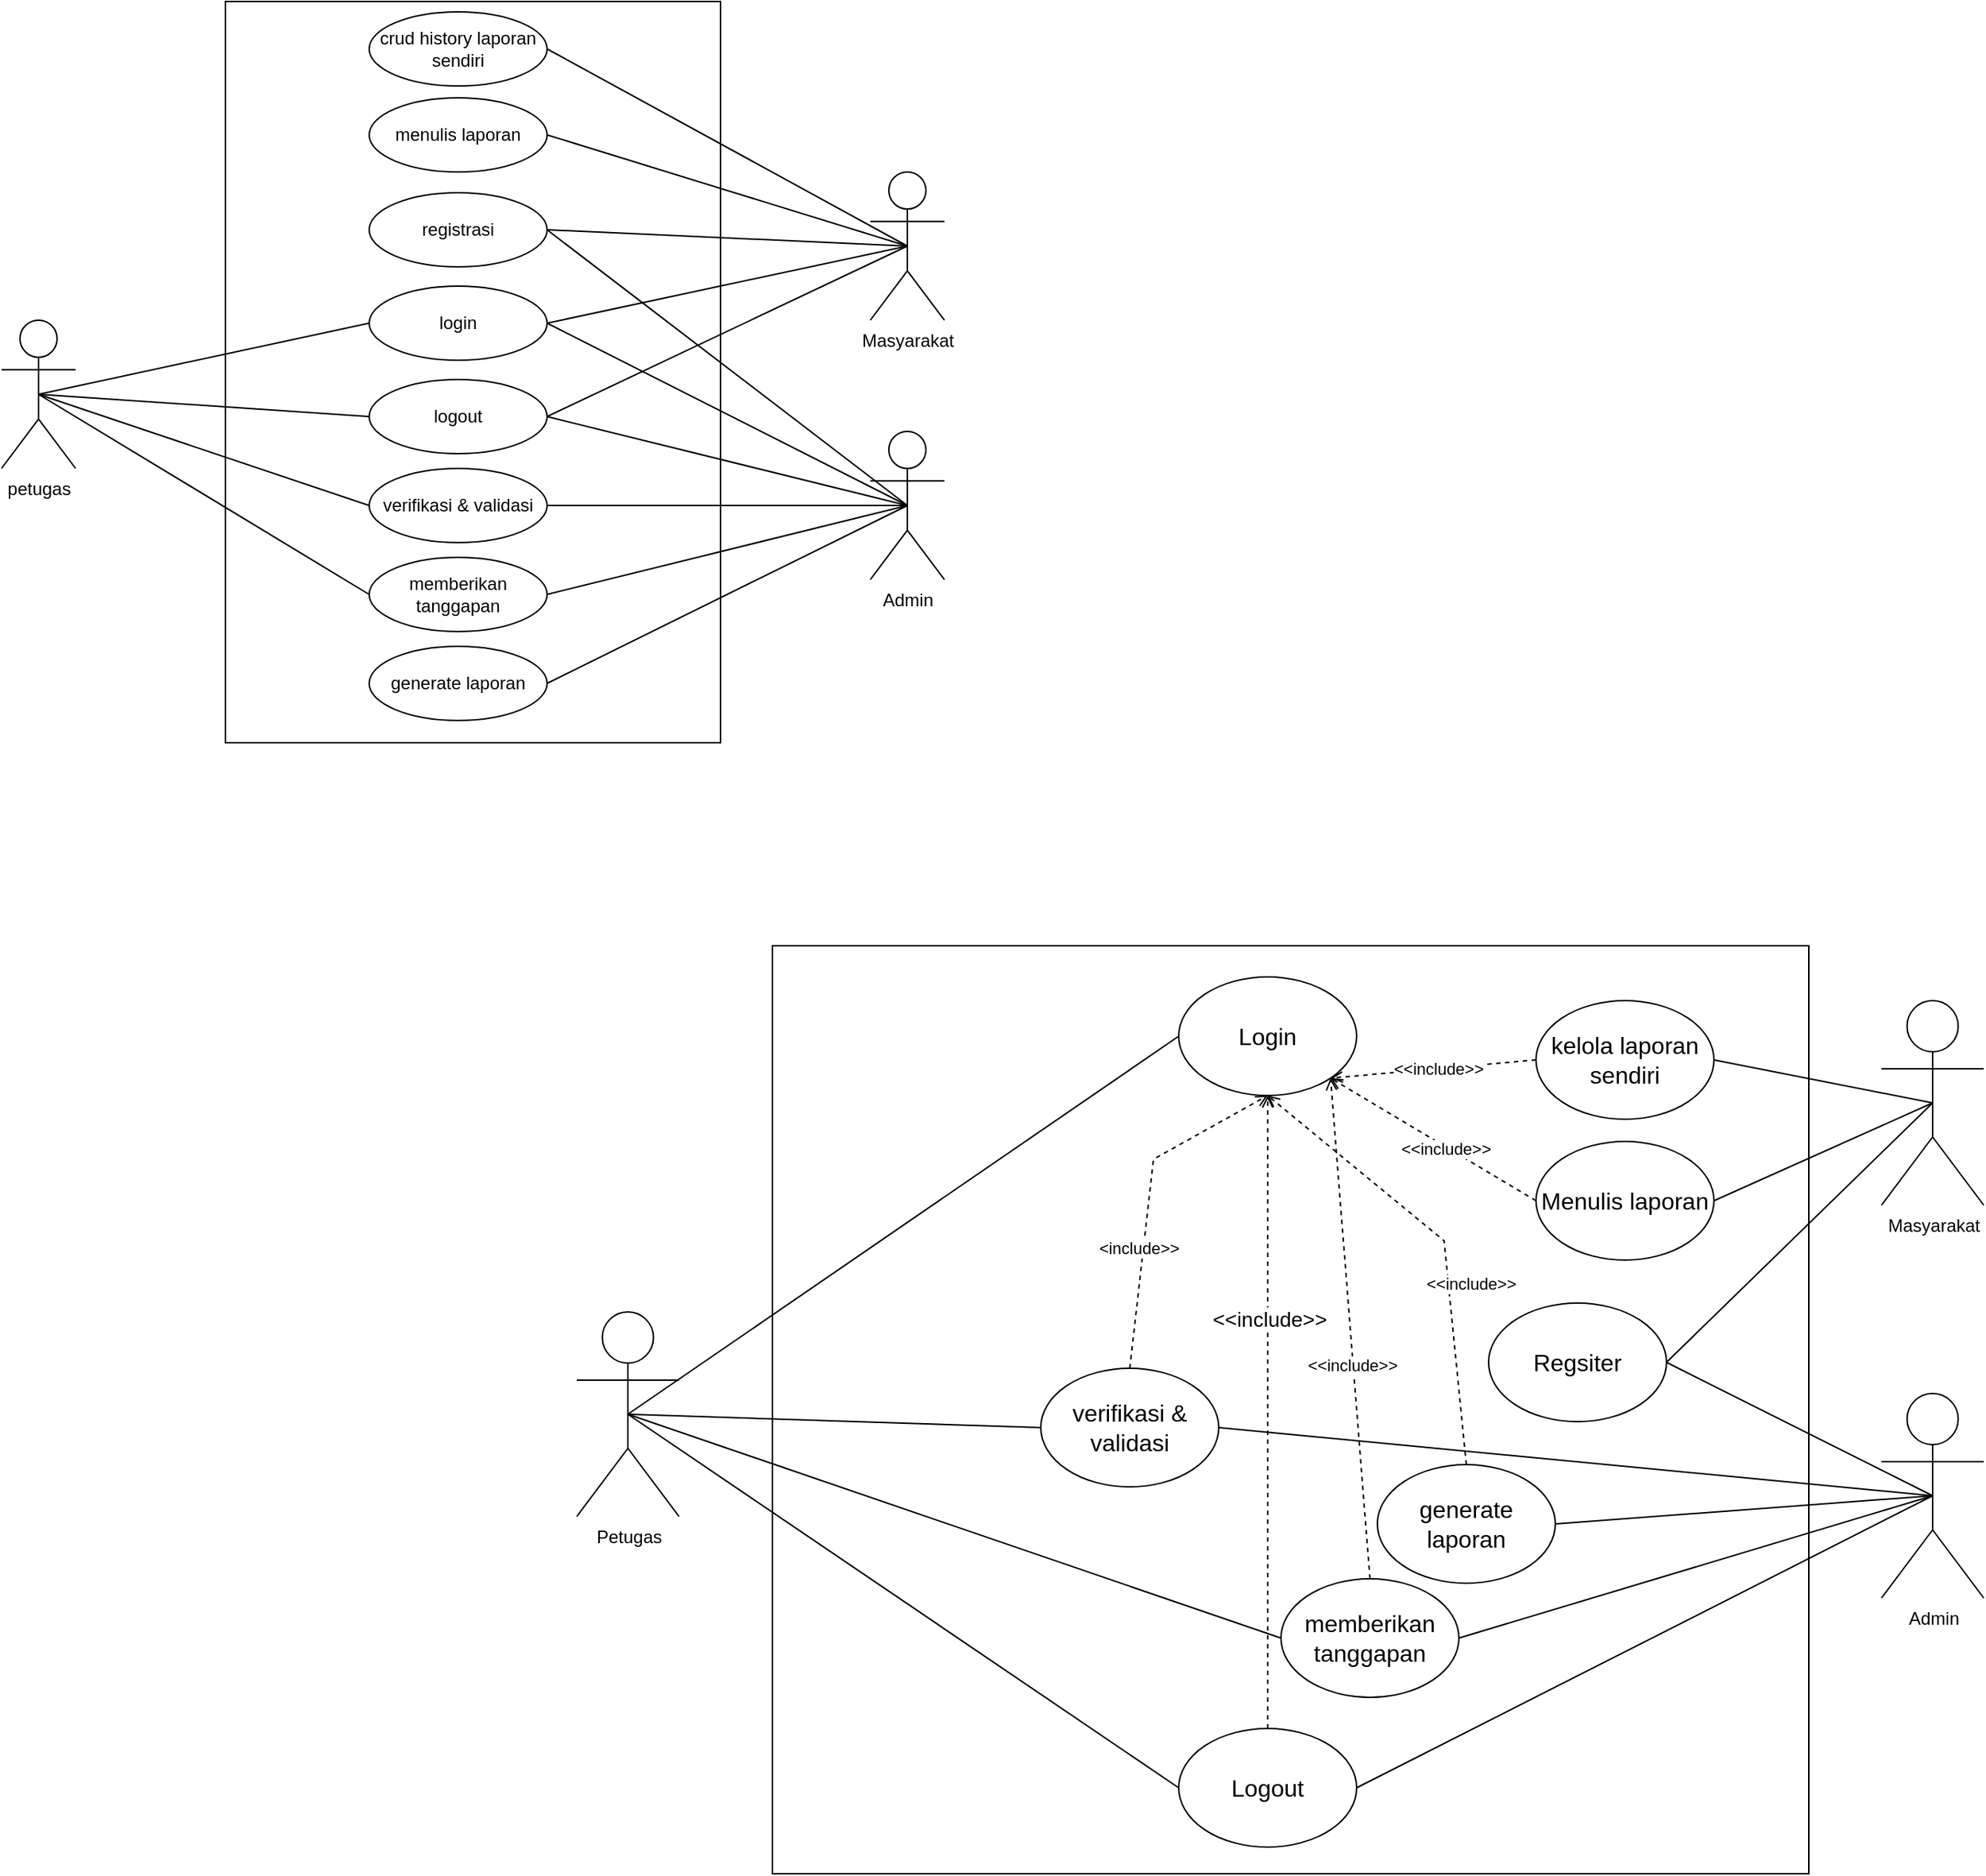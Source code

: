 <mxfile version="26.2.14">
  <diagram name="Page-1" id="GyjrU9ZlSgfI-yeVk8re">
    <mxGraphModel dx="1428" dy="878" grid="0" gridSize="10" guides="1" tooltips="1" connect="1" arrows="1" fold="1" page="1" pageScale="1" pageWidth="3300" pageHeight="2339" math="0" shadow="0">
      <root>
        <mxCell id="0" />
        <mxCell id="1" parent="0" />
        <mxCell id="D88Sw9c7ocYwhjr1b84T-1" value="" style="rounded=0;whiteSpace=wrap;html=1;fillColor=none;" parent="1" vertex="1">
          <mxGeometry x="283" y="25" width="334" height="500" as="geometry" />
        </mxCell>
        <mxCell id="D88Sw9c7ocYwhjr1b84T-27" style="rounded=0;orthogonalLoop=1;jettySize=auto;html=1;exitX=0.5;exitY=0.5;exitDx=0;exitDy=0;exitPerimeter=0;entryX=1;entryY=0.5;entryDx=0;entryDy=0;endArrow=none;startFill=0;" parent="1" source="D88Sw9c7ocYwhjr1b84T-2" target="D88Sw9c7ocYwhjr1b84T-11" edge="1">
          <mxGeometry relative="1" as="geometry" />
        </mxCell>
        <mxCell id="D88Sw9c7ocYwhjr1b84T-28" style="rounded=0;orthogonalLoop=1;jettySize=auto;html=1;exitX=0.5;exitY=0.5;exitDx=0;exitDy=0;exitPerimeter=0;entryX=1;entryY=0.5;entryDx=0;entryDy=0;endArrow=none;startFill=0;" parent="1" source="D88Sw9c7ocYwhjr1b84T-2" target="D88Sw9c7ocYwhjr1b84T-10" edge="1">
          <mxGeometry relative="1" as="geometry" />
        </mxCell>
        <mxCell id="D88Sw9c7ocYwhjr1b84T-34" style="rounded=0;orthogonalLoop=1;jettySize=auto;html=1;exitX=0.5;exitY=0.5;exitDx=0;exitDy=0;exitPerimeter=0;entryX=1;entryY=0.5;entryDx=0;entryDy=0;endArrow=none;startFill=0;" parent="1" source="D88Sw9c7ocYwhjr1b84T-2" target="D88Sw9c7ocYwhjr1b84T-12" edge="1">
          <mxGeometry relative="1" as="geometry" />
        </mxCell>
        <mxCell id="D88Sw9c7ocYwhjr1b84T-35" style="rounded=0;orthogonalLoop=1;jettySize=auto;html=1;exitX=0.5;exitY=0.5;exitDx=0;exitDy=0;exitPerimeter=0;entryX=1;entryY=0.5;entryDx=0;entryDy=0;endArrow=none;startFill=0;" parent="1" source="D88Sw9c7ocYwhjr1b84T-2" target="D88Sw9c7ocYwhjr1b84T-14" edge="1">
          <mxGeometry relative="1" as="geometry" />
        </mxCell>
        <mxCell id="D88Sw9c7ocYwhjr1b84T-36" style="rounded=0;orthogonalLoop=1;jettySize=auto;html=1;exitX=0.5;exitY=0.5;exitDx=0;exitDy=0;exitPerimeter=0;entryX=1;entryY=0.5;entryDx=0;entryDy=0;endArrow=none;startFill=0;" parent="1" source="D88Sw9c7ocYwhjr1b84T-2" target="D88Sw9c7ocYwhjr1b84T-15" edge="1">
          <mxGeometry relative="1" as="geometry" />
        </mxCell>
        <mxCell id="UFgQwdJ-DHZkpt7VEaB5-1" style="rounded=0;orthogonalLoop=1;jettySize=auto;html=1;exitX=0.5;exitY=0.5;exitDx=0;exitDy=0;exitPerimeter=0;entryX=1;entryY=0.5;entryDx=0;entryDy=0;endArrow=none;startFill=0;" parent="1" source="D88Sw9c7ocYwhjr1b84T-2" target="D88Sw9c7ocYwhjr1b84T-8" edge="1">
          <mxGeometry relative="1" as="geometry" />
        </mxCell>
        <mxCell id="D88Sw9c7ocYwhjr1b84T-2" value="Admin" style="shape=umlActor;verticalLabelPosition=bottom;verticalAlign=top;html=1;outlineConnect=0;fillColor=none;" parent="1" vertex="1">
          <mxGeometry x="718" y="315" width="50" height="100" as="geometry" />
        </mxCell>
        <mxCell id="D88Sw9c7ocYwhjr1b84T-30" style="rounded=0;orthogonalLoop=1;jettySize=auto;html=1;exitX=0.5;exitY=0.5;exitDx=0;exitDy=0;exitPerimeter=0;entryX=0;entryY=0.5;entryDx=0;entryDy=0;endArrow=none;startFill=0;" parent="1" source="D88Sw9c7ocYwhjr1b84T-3" target="D88Sw9c7ocYwhjr1b84T-11" edge="1">
          <mxGeometry relative="1" as="geometry" />
        </mxCell>
        <mxCell id="D88Sw9c7ocYwhjr1b84T-31" style="rounded=0;orthogonalLoop=1;jettySize=auto;html=1;exitX=0.5;exitY=0.5;exitDx=0;exitDy=0;exitPerimeter=0;entryX=0;entryY=0.5;entryDx=0;entryDy=0;endArrow=none;startFill=0;" parent="1" source="D88Sw9c7ocYwhjr1b84T-3" target="D88Sw9c7ocYwhjr1b84T-10" edge="1">
          <mxGeometry relative="1" as="geometry" />
        </mxCell>
        <mxCell id="D88Sw9c7ocYwhjr1b84T-32" style="rounded=0;orthogonalLoop=1;jettySize=auto;html=1;exitX=0.5;exitY=0.5;exitDx=0;exitDy=0;exitPerimeter=0;entryX=0;entryY=0.5;entryDx=0;entryDy=0;endArrow=none;startFill=0;" parent="1" source="D88Sw9c7ocYwhjr1b84T-3" target="D88Sw9c7ocYwhjr1b84T-12" edge="1">
          <mxGeometry relative="1" as="geometry" />
        </mxCell>
        <mxCell id="D88Sw9c7ocYwhjr1b84T-33" style="rounded=0;orthogonalLoop=1;jettySize=auto;html=1;exitX=0.5;exitY=0.5;exitDx=0;exitDy=0;exitPerimeter=0;entryX=0;entryY=0.5;entryDx=0;entryDy=0;endArrow=none;startFill=0;" parent="1" source="D88Sw9c7ocYwhjr1b84T-3" target="D88Sw9c7ocYwhjr1b84T-14" edge="1">
          <mxGeometry relative="1" as="geometry" />
        </mxCell>
        <mxCell id="D88Sw9c7ocYwhjr1b84T-3" value="petugas" style="shape=umlActor;verticalLabelPosition=bottom;verticalAlign=top;html=1;outlineConnect=0;fillColor=none;" parent="1" vertex="1">
          <mxGeometry x="132" y="240" width="50" height="100" as="geometry" />
        </mxCell>
        <mxCell id="D88Sw9c7ocYwhjr1b84T-19" style="rounded=0;orthogonalLoop=1;jettySize=auto;html=1;exitX=0.5;exitY=0.5;exitDx=0;exitDy=0;exitPerimeter=0;entryX=1;entryY=0.5;entryDx=0;entryDy=0;endArrow=none;startFill=0;" parent="1" source="D88Sw9c7ocYwhjr1b84T-7" target="D88Sw9c7ocYwhjr1b84T-8" edge="1">
          <mxGeometry relative="1" as="geometry" />
        </mxCell>
        <mxCell id="D88Sw9c7ocYwhjr1b84T-20" style="rounded=0;orthogonalLoop=1;jettySize=auto;html=1;exitX=0.5;exitY=0.5;exitDx=0;exitDy=0;exitPerimeter=0;entryX=1;entryY=0.5;entryDx=0;entryDy=0;endArrow=none;startFill=0;" parent="1" source="D88Sw9c7ocYwhjr1b84T-7" target="D88Sw9c7ocYwhjr1b84T-11" edge="1">
          <mxGeometry relative="1" as="geometry" />
        </mxCell>
        <mxCell id="D88Sw9c7ocYwhjr1b84T-21" style="rounded=0;orthogonalLoop=1;jettySize=auto;html=1;exitX=0.5;exitY=0.5;exitDx=0;exitDy=0;exitPerimeter=0;entryX=1;entryY=0.5;entryDx=0;entryDy=0;endArrow=none;startFill=0;" parent="1" source="D88Sw9c7ocYwhjr1b84T-7" target="D88Sw9c7ocYwhjr1b84T-10" edge="1">
          <mxGeometry relative="1" as="geometry" />
        </mxCell>
        <mxCell id="D88Sw9c7ocYwhjr1b84T-22" style="rounded=0;orthogonalLoop=1;jettySize=auto;html=1;exitX=0.5;exitY=0.5;exitDx=0;exitDy=0;exitPerimeter=0;entryX=1;entryY=0.5;entryDx=0;entryDy=0;endArrow=none;startFill=0;" parent="1" source="D88Sw9c7ocYwhjr1b84T-7" target="D88Sw9c7ocYwhjr1b84T-13" edge="1">
          <mxGeometry relative="1" as="geometry" />
        </mxCell>
        <mxCell id="ny7yCuhmNwITFCXX_dQn-2" style="rounded=0;orthogonalLoop=1;jettySize=auto;html=1;exitX=0.5;exitY=0.5;exitDx=0;exitDy=0;exitPerimeter=0;entryX=1;entryY=0.5;entryDx=0;entryDy=0;endArrow=none;startFill=0;" parent="1" source="D88Sw9c7ocYwhjr1b84T-7" target="ny7yCuhmNwITFCXX_dQn-1" edge="1">
          <mxGeometry relative="1" as="geometry" />
        </mxCell>
        <mxCell id="D88Sw9c7ocYwhjr1b84T-7" value="Masyarakat" style="shape=umlActor;verticalLabelPosition=bottom;verticalAlign=top;html=1;outlineConnect=0;fillColor=none;" parent="1" vertex="1">
          <mxGeometry x="718" y="140" width="50" height="100" as="geometry" />
        </mxCell>
        <mxCell id="D88Sw9c7ocYwhjr1b84T-8" value="registrasi" style="ellipse;whiteSpace=wrap;html=1;fillColor=none;" parent="1" vertex="1">
          <mxGeometry x="380" y="154" width="120" height="50" as="geometry" />
        </mxCell>
        <mxCell id="D88Sw9c7ocYwhjr1b84T-10" value="logout" style="ellipse;whiteSpace=wrap;html=1;fillColor=none;" parent="1" vertex="1">
          <mxGeometry x="380" y="280" width="120" height="50" as="geometry" />
        </mxCell>
        <mxCell id="D88Sw9c7ocYwhjr1b84T-11" value="login" style="ellipse;whiteSpace=wrap;html=1;fillColor=none;" parent="1" vertex="1">
          <mxGeometry x="380" y="217" width="120" height="50" as="geometry" />
        </mxCell>
        <mxCell id="D88Sw9c7ocYwhjr1b84T-12" value="verifikasi &amp;amp; validasi" style="ellipse;whiteSpace=wrap;html=1;fillColor=none;" parent="1" vertex="1">
          <mxGeometry x="380" y="340" width="120" height="50" as="geometry" />
        </mxCell>
        <mxCell id="D88Sw9c7ocYwhjr1b84T-13" value="menulis laporan" style="ellipse;whiteSpace=wrap;html=1;fillColor=none;" parent="1" vertex="1">
          <mxGeometry x="380" y="90" width="120" height="50" as="geometry" />
        </mxCell>
        <mxCell id="D88Sw9c7ocYwhjr1b84T-14" value="memberikan tanggapan" style="ellipse;whiteSpace=wrap;html=1;fillColor=none;" parent="1" vertex="1">
          <mxGeometry x="380" y="400" width="120" height="50" as="geometry" />
        </mxCell>
        <mxCell id="D88Sw9c7ocYwhjr1b84T-15" value="generate laporan" style="ellipse;whiteSpace=wrap;html=1;fillColor=none;" parent="1" vertex="1">
          <mxGeometry x="380" y="460" width="120" height="50" as="geometry" />
        </mxCell>
        <mxCell id="ny7yCuhmNwITFCXX_dQn-1" value="crud history laporan sendiri" style="ellipse;whiteSpace=wrap;html=1;fillColor=none;" parent="1" vertex="1">
          <mxGeometry x="380" y="32" width="120" height="50" as="geometry" />
        </mxCell>
        <mxCell id="pA0iefE1azCHfrZXmrSM-1" value="" style="rounded=0;whiteSpace=wrap;html=1;fillColor=none;" vertex="1" parent="1">
          <mxGeometry x="652" y="662" width="699" height="626" as="geometry" />
        </mxCell>
        <mxCell id="pA0iefE1azCHfrZXmrSM-19" style="rounded=0;orthogonalLoop=1;jettySize=auto;html=1;exitX=0.5;exitY=0.5;exitDx=0;exitDy=0;exitPerimeter=0;entryX=0;entryY=0.5;entryDx=0;entryDy=0;endArrow=none;startFill=0;" edge="1" parent="1" source="pA0iefE1azCHfrZXmrSM-2" target="pA0iefE1azCHfrZXmrSM-3">
          <mxGeometry relative="1" as="geometry" />
        </mxCell>
        <mxCell id="pA0iefE1azCHfrZXmrSM-20" style="rounded=0;orthogonalLoop=1;jettySize=auto;html=1;exitX=0.5;exitY=0.5;exitDx=0;exitDy=0;exitPerimeter=0;entryX=0;entryY=0.5;entryDx=0;entryDy=0;endArrow=none;startFill=0;" edge="1" parent="1" source="pA0iefE1azCHfrZXmrSM-2" target="pA0iefE1azCHfrZXmrSM-14">
          <mxGeometry relative="1" as="geometry" />
        </mxCell>
        <mxCell id="pA0iefE1azCHfrZXmrSM-21" style="rounded=0;orthogonalLoop=1;jettySize=auto;html=1;exitX=0.5;exitY=0.5;exitDx=0;exitDy=0;exitPerimeter=0;entryX=0;entryY=0.5;entryDx=0;entryDy=0;endArrow=none;startFill=0;" edge="1" parent="1" source="pA0iefE1azCHfrZXmrSM-2" target="pA0iefE1azCHfrZXmrSM-17">
          <mxGeometry relative="1" as="geometry" />
        </mxCell>
        <mxCell id="pA0iefE1azCHfrZXmrSM-22" style="rounded=0;orthogonalLoop=1;jettySize=auto;html=1;exitX=0.5;exitY=0.5;exitDx=0;exitDy=0;exitPerimeter=0;entryX=0;entryY=0.5;entryDx=0;entryDy=0;endArrow=none;startFill=0;" edge="1" parent="1" source="pA0iefE1azCHfrZXmrSM-2" target="pA0iefE1azCHfrZXmrSM-5">
          <mxGeometry relative="1" as="geometry" />
        </mxCell>
        <mxCell id="pA0iefE1azCHfrZXmrSM-2" value="Petugas" style="shape=umlActor;verticalLabelPosition=bottom;verticalAlign=top;html=1;outlineConnect=0;" vertex="1" parent="1">
          <mxGeometry x="520" y="909" width="69" height="138" as="geometry" />
        </mxCell>
        <mxCell id="pA0iefE1azCHfrZXmrSM-3" value="Login" style="ellipse;whiteSpace=wrap;html=1;fontSize=16;" vertex="1" parent="1">
          <mxGeometry x="926" y="683" width="120" height="80" as="geometry" />
        </mxCell>
        <mxCell id="pA0iefE1azCHfrZXmrSM-33" style="edgeStyle=orthogonalEdgeStyle;rounded=0;orthogonalLoop=1;jettySize=auto;html=1;exitX=0.5;exitY=0;exitDx=0;exitDy=0;entryX=0.5;entryY=1;entryDx=0;entryDy=0;endArrow=open;startFill=0;dashed=1;endFill=0;strokeColor=default;curved=0;" edge="1" parent="1" source="pA0iefE1azCHfrZXmrSM-5" target="pA0iefE1azCHfrZXmrSM-3">
          <mxGeometry relative="1" as="geometry" />
        </mxCell>
        <mxCell id="pA0iefE1azCHfrZXmrSM-34" value="&amp;lt;&amp;lt;include&amp;gt;&amp;gt;" style="edgeLabel;html=1;align=center;verticalAlign=middle;resizable=0;points=[];fontSize=14;" vertex="1" connectable="0" parent="pA0iefE1azCHfrZXmrSM-33">
          <mxGeometry x="0.295" y="-1" relative="1" as="geometry">
            <mxPoint as="offset" />
          </mxGeometry>
        </mxCell>
        <mxCell id="pA0iefE1azCHfrZXmrSM-5" value="Logout" style="ellipse;whiteSpace=wrap;html=1;fontSize=16;" vertex="1" parent="1">
          <mxGeometry x="926" y="1190" width="120" height="80" as="geometry" />
        </mxCell>
        <mxCell id="pA0iefE1azCHfrZXmrSM-44" style="rounded=0;orthogonalLoop=1;jettySize=auto;html=1;exitX=0;exitY=0.5;exitDx=0;exitDy=0;entryX=1;entryY=1;entryDx=0;entryDy=0;dashed=1;endArrow=open;endFill=0;" edge="1" parent="1" source="pA0iefE1azCHfrZXmrSM-6" target="pA0iefE1azCHfrZXmrSM-3">
          <mxGeometry relative="1" as="geometry" />
        </mxCell>
        <mxCell id="pA0iefE1azCHfrZXmrSM-45" value="&amp;lt;&amp;lt;include&amp;gt;&amp;gt;" style="edgeLabel;html=1;align=center;verticalAlign=middle;resizable=0;points=[];" vertex="1" connectable="0" parent="pA0iefE1azCHfrZXmrSM-44">
          <mxGeometry x="0.176" y="1" relative="1" as="geometry">
            <mxPoint x="21" y="13" as="offset" />
          </mxGeometry>
        </mxCell>
        <mxCell id="pA0iefE1azCHfrZXmrSM-6" value="Menulis laporan" style="ellipse;whiteSpace=wrap;html=1;fontSize=16;" vertex="1" parent="1">
          <mxGeometry x="1167" y="794" width="120" height="80" as="geometry" />
        </mxCell>
        <mxCell id="pA0iefE1azCHfrZXmrSM-7" value="Regsiter" style="ellipse;whiteSpace=wrap;html=1;fontSize=16;" vertex="1" parent="1">
          <mxGeometry x="1135" y="903" width="120" height="80" as="geometry" />
        </mxCell>
        <mxCell id="pA0iefE1azCHfrZXmrSM-40" style="rounded=0;orthogonalLoop=1;jettySize=auto;html=1;exitX=0;exitY=0.5;exitDx=0;exitDy=0;entryX=1;entryY=1;entryDx=0;entryDy=0;dashed=1;endArrow=open;endFill=0;" edge="1" parent="1" source="pA0iefE1azCHfrZXmrSM-10" target="pA0iefE1azCHfrZXmrSM-3">
          <mxGeometry relative="1" as="geometry" />
        </mxCell>
        <mxCell id="pA0iefE1azCHfrZXmrSM-41" value="&amp;lt;&amp;lt;include&amp;gt;&amp;gt;" style="edgeLabel;html=1;align=center;verticalAlign=middle;resizable=0;points=[];" vertex="1" connectable="0" parent="pA0iefE1azCHfrZXmrSM-40">
          <mxGeometry x="0.289" y="-1" relative="1" as="geometry">
            <mxPoint x="23" y="-1" as="offset" />
          </mxGeometry>
        </mxCell>
        <mxCell id="pA0iefE1azCHfrZXmrSM-10" value="kelola laporan&lt;div&gt;sendiri&lt;/div&gt;" style="ellipse;whiteSpace=wrap;html=1;fontSize=16;" vertex="1" parent="1">
          <mxGeometry x="1167" y="699" width="120" height="80" as="geometry" />
        </mxCell>
        <mxCell id="pA0iefE1azCHfrZXmrSM-36" style="rounded=0;orthogonalLoop=1;jettySize=auto;html=1;exitX=0.5;exitY=0;exitDx=0;exitDy=0;entryX=0.5;entryY=1;entryDx=0;entryDy=0;dashed=1;endArrow=open;endFill=0;" edge="1" parent="1" source="pA0iefE1azCHfrZXmrSM-14" target="pA0iefE1azCHfrZXmrSM-3">
          <mxGeometry relative="1" as="geometry">
            <Array as="points">
              <mxPoint x="909" y="806" />
            </Array>
          </mxGeometry>
        </mxCell>
        <mxCell id="pA0iefE1azCHfrZXmrSM-37" value="&amp;lt;include&amp;gt;&amp;gt;" style="edgeLabel;html=1;align=center;verticalAlign=middle;resizable=0;points=[];" vertex="1" connectable="0" parent="pA0iefE1azCHfrZXmrSM-36">
          <mxGeometry x="-0.296" y="3" relative="1" as="geometry">
            <mxPoint as="offset" />
          </mxGeometry>
        </mxCell>
        <mxCell id="pA0iefE1azCHfrZXmrSM-14" value="verifikasi &amp;amp; validasi" style="ellipse;whiteSpace=wrap;html=1;fontSize=16;" vertex="1" parent="1">
          <mxGeometry x="833" y="947" width="120" height="80" as="geometry" />
        </mxCell>
        <mxCell id="pA0iefE1azCHfrZXmrSM-46" style="rounded=0;orthogonalLoop=1;jettySize=auto;html=1;exitX=0.5;exitY=0;exitDx=0;exitDy=0;entryX=0.5;entryY=1;entryDx=0;entryDy=0;dashed=1;endArrow=open;endFill=0;" edge="1" parent="1" source="pA0iefE1azCHfrZXmrSM-16" target="pA0iefE1azCHfrZXmrSM-3">
          <mxGeometry relative="1" as="geometry">
            <Array as="points">
              <mxPoint x="1105" y="861" />
            </Array>
          </mxGeometry>
        </mxCell>
        <mxCell id="pA0iefE1azCHfrZXmrSM-47" value="&amp;lt;&amp;lt;include&amp;gt;&amp;gt;" style="edgeLabel;html=1;align=center;verticalAlign=middle;resizable=0;points=[];" vertex="1" connectable="0" parent="pA0iefE1azCHfrZXmrSM-46">
          <mxGeometry x="-0.076" relative="1" as="geometry">
            <mxPoint x="17" y="19" as="offset" />
          </mxGeometry>
        </mxCell>
        <mxCell id="pA0iefE1azCHfrZXmrSM-16" value="generate laporan" style="ellipse;whiteSpace=wrap;html=1;fontSize=16;" vertex="1" parent="1">
          <mxGeometry x="1060" y="1012" width="120" height="80" as="geometry" />
        </mxCell>
        <mxCell id="pA0iefE1azCHfrZXmrSM-38" style="rounded=0;orthogonalLoop=1;jettySize=auto;html=1;exitX=0.5;exitY=0;exitDx=0;exitDy=0;entryX=1;entryY=1;entryDx=0;entryDy=0;dashed=1;endArrow=open;endFill=0;" edge="1" parent="1" source="pA0iefE1azCHfrZXmrSM-17" target="pA0iefE1azCHfrZXmrSM-3">
          <mxGeometry relative="1" as="geometry" />
        </mxCell>
        <mxCell id="pA0iefE1azCHfrZXmrSM-39" value="&amp;lt;&amp;lt;include&amp;gt;&amp;gt;" style="edgeLabel;html=1;align=center;verticalAlign=middle;resizable=0;points=[];" vertex="1" connectable="0" parent="pA0iefE1azCHfrZXmrSM-38">
          <mxGeometry x="-0.148" y="1" relative="1" as="geometry">
            <mxPoint as="offset" />
          </mxGeometry>
        </mxCell>
        <mxCell id="pA0iefE1azCHfrZXmrSM-17" value="memberikan tanggapan" style="ellipse;whiteSpace=wrap;html=1;fontSize=16;" vertex="1" parent="1">
          <mxGeometry x="995" y="1089" width="120" height="80" as="geometry" />
        </mxCell>
        <mxCell id="pA0iefE1azCHfrZXmrSM-27" style="rounded=0;orthogonalLoop=1;jettySize=auto;html=1;exitX=0.5;exitY=0.5;exitDx=0;exitDy=0;exitPerimeter=0;entryX=1;entryY=0.5;entryDx=0;entryDy=0;endArrow=none;startFill=0;" edge="1" parent="1" source="pA0iefE1azCHfrZXmrSM-18" target="pA0iefE1azCHfrZXmrSM-7">
          <mxGeometry relative="1" as="geometry" />
        </mxCell>
        <mxCell id="pA0iefE1azCHfrZXmrSM-29" style="rounded=0;orthogonalLoop=1;jettySize=auto;html=1;exitX=0.5;exitY=0.5;exitDx=0;exitDy=0;exitPerimeter=0;entryX=1;entryY=0.5;entryDx=0;entryDy=0;endArrow=none;startFill=0;" edge="1" parent="1" source="pA0iefE1azCHfrZXmrSM-18" target="pA0iefE1azCHfrZXmrSM-6">
          <mxGeometry relative="1" as="geometry" />
        </mxCell>
        <mxCell id="pA0iefE1azCHfrZXmrSM-30" style="rounded=0;orthogonalLoop=1;jettySize=auto;html=1;exitX=0.5;exitY=0.5;exitDx=0;exitDy=0;exitPerimeter=0;entryX=1;entryY=0.5;entryDx=0;entryDy=0;endArrow=none;startFill=0;" edge="1" parent="1" source="pA0iefE1azCHfrZXmrSM-18" target="pA0iefE1azCHfrZXmrSM-10">
          <mxGeometry relative="1" as="geometry" />
        </mxCell>
        <mxCell id="pA0iefE1azCHfrZXmrSM-18" value="Masyarakat" style="shape=umlActor;verticalLabelPosition=bottom;verticalAlign=top;html=1;outlineConnect=0;" vertex="1" parent="1">
          <mxGeometry x="1400" y="699" width="69" height="138" as="geometry" />
        </mxCell>
        <mxCell id="pA0iefE1azCHfrZXmrSM-24" style="rounded=0;orthogonalLoop=1;jettySize=auto;html=1;exitX=0.5;exitY=0.5;exitDx=0;exitDy=0;exitPerimeter=0;entryX=1;entryY=0.5;entryDx=0;entryDy=0;endArrow=none;startFill=0;" edge="1" parent="1" source="pA0iefE1azCHfrZXmrSM-23" target="pA0iefE1azCHfrZXmrSM-5">
          <mxGeometry relative="1" as="geometry" />
        </mxCell>
        <mxCell id="pA0iefE1azCHfrZXmrSM-25" style="rounded=0;orthogonalLoop=1;jettySize=auto;html=1;exitX=0.5;exitY=0.5;exitDx=0;exitDy=0;exitPerimeter=0;entryX=1;entryY=0.5;entryDx=0;entryDy=0;endArrow=none;startFill=0;" edge="1" parent="1" source="pA0iefE1azCHfrZXmrSM-23" target="pA0iefE1azCHfrZXmrSM-7">
          <mxGeometry relative="1" as="geometry" />
        </mxCell>
        <mxCell id="pA0iefE1azCHfrZXmrSM-28" style="rounded=0;orthogonalLoop=1;jettySize=auto;html=1;exitX=0.5;exitY=0.5;exitDx=0;exitDy=0;exitPerimeter=0;entryX=1;entryY=0.5;entryDx=0;entryDy=0;endArrow=none;startFill=0;" edge="1" parent="1" source="pA0iefE1azCHfrZXmrSM-23" target="pA0iefE1azCHfrZXmrSM-16">
          <mxGeometry relative="1" as="geometry" />
        </mxCell>
        <mxCell id="pA0iefE1azCHfrZXmrSM-31" style="rounded=0;orthogonalLoop=1;jettySize=auto;html=1;exitX=0.5;exitY=0.5;exitDx=0;exitDy=0;exitPerimeter=0;entryX=1;entryY=0.5;entryDx=0;entryDy=0;endArrow=none;startFill=0;" edge="1" parent="1" source="pA0iefE1azCHfrZXmrSM-23" target="pA0iefE1azCHfrZXmrSM-17">
          <mxGeometry relative="1" as="geometry" />
        </mxCell>
        <mxCell id="pA0iefE1azCHfrZXmrSM-32" style="rounded=0;orthogonalLoop=1;jettySize=auto;html=1;exitX=0.5;exitY=0.5;exitDx=0;exitDy=0;exitPerimeter=0;entryX=1;entryY=0.5;entryDx=0;entryDy=0;endArrow=none;startFill=0;" edge="1" parent="1" source="pA0iefE1azCHfrZXmrSM-23" target="pA0iefE1azCHfrZXmrSM-14">
          <mxGeometry relative="1" as="geometry" />
        </mxCell>
        <mxCell id="pA0iefE1azCHfrZXmrSM-23" value="Admin" style="shape=umlActor;verticalLabelPosition=bottom;verticalAlign=top;html=1;outlineConnect=0;" vertex="1" parent="1">
          <mxGeometry x="1400" y="964" width="69" height="138" as="geometry" />
        </mxCell>
      </root>
    </mxGraphModel>
  </diagram>
</mxfile>
